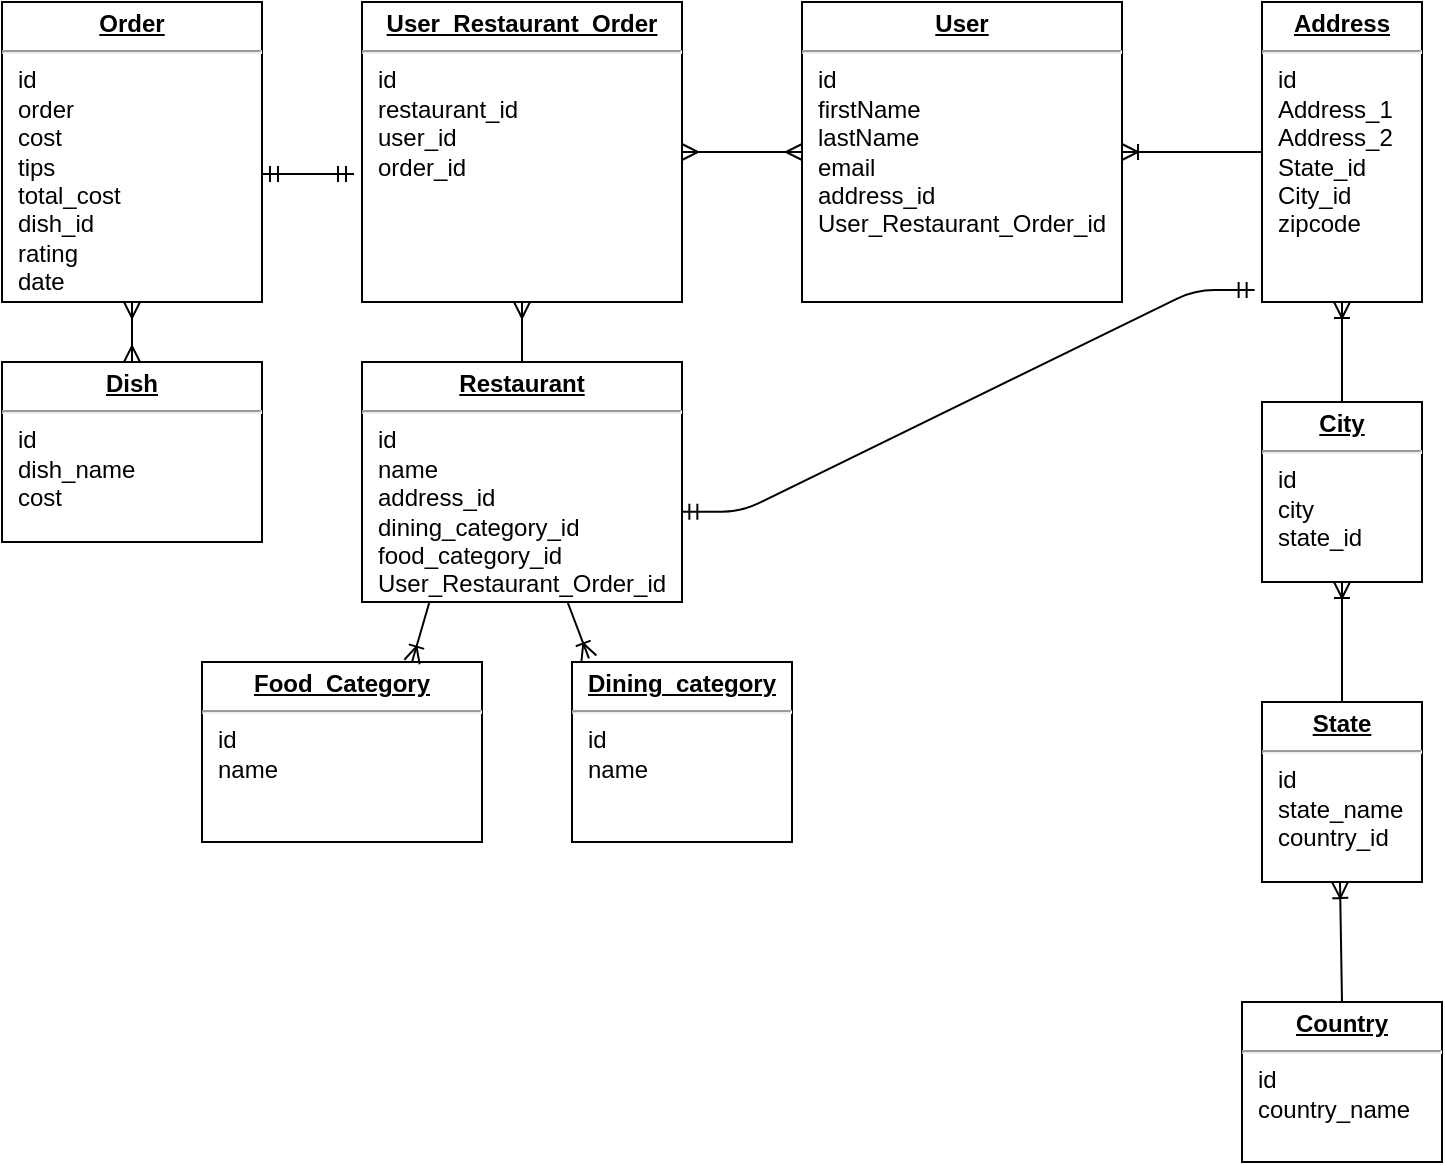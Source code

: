 <mxfile version="10.6.7" type="device"><diagram id="I-EUGPQtbmQm-LF-oZ_K" name="Page-1"><mxGraphModel dx="1394" dy="804" grid="1" gridSize="10" guides="1" tooltips="1" connect="1" arrows="1" fold="1" page="1" pageScale="1" pageWidth="850" pageHeight="1100" math="0" shadow="0"><root><mxCell id="0"/><mxCell id="1" parent="0"/><mxCell id="pBPboRZSlkmsfMI5_dFm-20" value="&lt;p style=&quot;margin: 0px ; margin-top: 4px ; text-align: center ; text-decoration: underline&quot;&gt;&lt;b&gt;Restaurant&lt;/b&gt;&lt;/p&gt;&lt;hr&gt;&lt;p style=&quot;margin: 0px ; margin-left: 8px&quot;&gt;id&lt;/p&gt;&lt;p style=&quot;margin: 0px ; margin-left: 8px&quot;&gt;name&lt;/p&gt;&lt;p style=&quot;margin: 0px ; margin-left: 8px&quot;&gt;address_id&lt;/p&gt;&lt;p style=&quot;margin: 0px ; margin-left: 8px&quot;&gt;dining_category_id&lt;/p&gt;&lt;p style=&quot;margin: 0px ; margin-left: 8px&quot;&gt;food_category_id&lt;/p&gt;&lt;p style=&quot;margin: 0px ; margin-left: 8px&quot;&gt;User_Restaurant_Order_id&lt;br&gt;&lt;/p&gt;" style="verticalAlign=top;align=left;overflow=fill;fontSize=12;fontFamily=Helvetica;html=1;" parent="1" vertex="1"><mxGeometry x="290" y="240" width="160" height="120" as="geometry"/></mxCell><mxCell id="pBPboRZSlkmsfMI5_dFm-21" value="&lt;p style=&quot;margin: 0px ; margin-top: 4px ; text-align: center ; text-decoration: underline&quot;&gt;&lt;b&gt;Order&lt;/b&gt;&lt;/p&gt;&lt;hr&gt;&lt;p style=&quot;margin: 0px ; margin-left: 8px&quot;&gt;id&lt;/p&gt;&lt;p style=&quot;margin: 0px ; margin-left: 8px&quot;&gt;order&lt;/p&gt;&lt;p style=&quot;margin: 0px ; margin-left: 8px&quot;&gt;cost&lt;/p&gt;&lt;p style=&quot;margin: 0px ; margin-left: 8px&quot;&gt;tips&lt;/p&gt;&lt;p style=&quot;margin: 0px ; margin-left: 8px&quot;&gt;total_cost&lt;/p&gt;&lt;p style=&quot;margin: 0px ; margin-left: 8px&quot;&gt;dish_id&lt;/p&gt;&lt;p style=&quot;margin: 0px ; margin-left: 8px&quot;&gt;rating&lt;/p&gt;&lt;p style=&quot;margin: 0px ; margin-left: 8px&quot;&gt;date&lt;/p&gt;&lt;p style=&quot;margin: 0px ; margin-left: 8px&quot;&gt;&lt;br&gt;&lt;/p&gt;" style="verticalAlign=top;align=left;overflow=fill;fontSize=12;fontFamily=Helvetica;html=1;" parent="1" vertex="1"><mxGeometry x="110" y="60" width="130" height="150" as="geometry"/></mxCell><mxCell id="pBPboRZSlkmsfMI5_dFm-23" value="&lt;p style=&quot;margin: 0px ; margin-top: 4px ; text-align: center ; text-decoration: underline&quot;&gt;&lt;b&gt;User&lt;/b&gt;&lt;/p&gt;&lt;hr&gt;&lt;p style=&quot;margin: 0px ; margin-left: 8px&quot;&gt;id&lt;/p&gt;&lt;p style=&quot;margin: 0px ; margin-left: 8px&quot;&gt;firstName&lt;/p&gt;&lt;p style=&quot;margin: 0px ; margin-left: 8px&quot;&gt;lastName&lt;/p&gt;&lt;p style=&quot;margin: 0px ; margin-left: 8px&quot;&gt;email&lt;/p&gt;&lt;p style=&quot;margin: 0px ; margin-left: 8px&quot;&gt;address_id&lt;/p&gt;&lt;p style=&quot;margin: 0px ; margin-left: 8px&quot;&gt;User_Restaurant_Order_id&lt;br&gt;&lt;/p&gt;" style="verticalAlign=top;align=left;overflow=fill;fontSize=12;fontFamily=Helvetica;html=1;" parent="1" vertex="1"><mxGeometry x="510" y="60" width="160" height="150" as="geometry"/></mxCell><mxCell id="pBPboRZSlkmsfMI5_dFm-24" value="&lt;p style=&quot;margin: 0px ; margin-top: 4px ; text-align: center ; text-decoration: underline&quot;&gt;&lt;b&gt;Address&lt;/b&gt;&lt;/p&gt;&lt;hr&gt;&lt;p style=&quot;margin: 0px ; margin-left: 8px&quot;&gt;id&lt;/p&gt;&lt;p style=&quot;margin: 0px ; margin-left: 8px&quot;&gt;Address_1&lt;/p&gt;&lt;p style=&quot;margin: 0px ; margin-left: 8px&quot;&gt;Address_2&lt;/p&gt;&lt;p style=&quot;margin: 0px ; margin-left: 8px&quot;&gt;State_id&lt;/p&gt;&lt;p style=&quot;margin: 0px ; margin-left: 8px&quot;&gt;City_id&lt;/p&gt;&lt;p style=&quot;margin: 0px ; margin-left: 8px&quot;&gt;zipcode&lt;/p&gt;" style="verticalAlign=top;align=left;overflow=fill;fontSize=12;fontFamily=Helvetica;html=1;" parent="1" vertex="1"><mxGeometry x="740" y="60" width="80" height="150" as="geometry"/></mxCell><mxCell id="pBPboRZSlkmsfMI5_dFm-25" value="&lt;p style=&quot;margin: 0px ; margin-top: 4px ; text-align: center ; text-decoration: underline&quot;&gt;&lt;b&gt;City&lt;/b&gt;&lt;/p&gt;&lt;hr&gt;&lt;p style=&quot;margin: 0px ; margin-left: 8px&quot;&gt;id&lt;/p&gt;&lt;p style=&quot;margin: 0px ; margin-left: 8px&quot;&gt;city&lt;/p&gt;&lt;p style=&quot;margin: 0px ; margin-left: 8px&quot;&gt;state_id&lt;/p&gt;" style="verticalAlign=top;align=left;overflow=fill;fontSize=12;fontFamily=Helvetica;html=1;" parent="1" vertex="1"><mxGeometry x="740" y="260" width="80" height="90" as="geometry"/></mxCell><mxCell id="pBPboRZSlkmsfMI5_dFm-26" value="&lt;p style=&quot;margin: 0px ; margin-top: 4px ; text-align: center ; text-decoration: underline&quot;&gt;&lt;b&gt;State&lt;/b&gt;&lt;/p&gt;&lt;hr&gt;&lt;p style=&quot;margin: 0px ; margin-left: 8px&quot;&gt;id&lt;/p&gt;&lt;p style=&quot;margin: 0px ; margin-left: 8px&quot;&gt;state_name&lt;/p&gt;&lt;p style=&quot;margin: 0px ; margin-left: 8px&quot;&gt;country_id&lt;/p&gt;&lt;p style=&quot;margin: 0px ; margin-left: 8px&quot;&gt;&lt;br&gt;&lt;/p&gt;" style="verticalAlign=top;align=left;overflow=fill;fontSize=12;fontFamily=Helvetica;html=1;" parent="1" vertex="1"><mxGeometry x="740" y="410" width="80" height="90" as="geometry"/></mxCell><mxCell id="pBPboRZSlkmsfMI5_dFm-34" style="edgeStyle=none;rounded=1;orthogonalLoop=1;jettySize=auto;html=1;exitX=0.75;exitY=0;exitDx=0;exitDy=0;" parent="1" source="pBPboRZSlkmsfMI5_dFm-25" target="pBPboRZSlkmsfMI5_dFm-25" edge="1"><mxGeometry relative="1" as="geometry"/></mxCell><mxCell id="pBPboRZSlkmsfMI5_dFm-35" value="&lt;p style=&quot;margin: 0px ; margin-top: 4px ; text-align: center ; text-decoration: underline&quot;&gt;&lt;b&gt;Dining_category&lt;/b&gt;&lt;/p&gt;&lt;hr&gt;&lt;p style=&quot;margin: 0px ; margin-left: 8px&quot;&gt;id&lt;/p&gt;&lt;p style=&quot;margin: 0px ; margin-left: 8px&quot;&gt;name&lt;br&gt;&lt;/p&gt;&lt;div&gt;&lt;b&gt;&lt;br&gt;&lt;/b&gt;&lt;/div&gt;" style="verticalAlign=top;align=left;overflow=fill;fontSize=12;fontFamily=Helvetica;html=1;" parent="1" vertex="1"><mxGeometry x="395" y="390" width="110" height="90" as="geometry"/></mxCell><mxCell id="GNSfKhbh-DfOrfhYpNO3-1" value="&lt;p style=&quot;margin: 0px ; margin-top: 4px ; text-align: center ; text-decoration: underline&quot;&gt;&lt;b&gt;Country&lt;/b&gt;&lt;/p&gt;&lt;hr&gt;&lt;p style=&quot;margin: 0px ; margin-left: 8px&quot;&gt;id&lt;/p&gt;&lt;p style=&quot;margin: 0px ; margin-left: 8px&quot;&gt;&lt;span&gt;country_name&lt;/span&gt;&lt;/p&gt;&lt;p style=&quot;margin: 0px ; margin-left: 8px&quot;&gt;&lt;br&gt;&lt;/p&gt;" style="verticalAlign=top;align=left;overflow=fill;fontSize=12;fontFamily=Helvetica;html=1;" parent="1" vertex="1"><mxGeometry x="730" y="560" width="100" height="80" as="geometry"/></mxCell><mxCell id="GNSfKhbh-DfOrfhYpNO3-2" value="&lt;p style=&quot;margin: 0px ; margin-top: 4px ; text-align: center ; text-decoration: underline&quot;&gt;&lt;b&gt;Dish&lt;/b&gt;&lt;/p&gt;&lt;hr&gt;&lt;p style=&quot;margin: 0px ; margin-left: 8px&quot;&gt;id&lt;/p&gt;&lt;p style=&quot;margin: 0px ; margin-left: 8px&quot;&gt;dish_name&lt;/p&gt;&lt;p style=&quot;margin: 0px ; margin-left: 8px&quot;&gt;cost&lt;/p&gt;&lt;p style=&quot;margin: 0px ; margin-left: 8px&quot;&gt;&lt;br&gt;&lt;/p&gt;" style="verticalAlign=top;align=left;overflow=fill;fontSize=12;fontFamily=Helvetica;html=1;" parent="1" vertex="1"><mxGeometry x="110" y="240" width="130" height="90" as="geometry"/></mxCell><mxCell id="GNSfKhbh-DfOrfhYpNO3-3" value="&lt;p style=&quot;margin: 0px ; margin-top: 4px ; text-align: center ; text-decoration: underline&quot;&gt;&lt;b&gt;Food_Category&lt;/b&gt;&lt;/p&gt;&lt;hr&gt;&lt;p style=&quot;margin: 0px ; margin-left: 8px&quot;&gt;id&lt;/p&gt;&lt;p style=&quot;margin: 0px ; margin-left: 8px&quot;&gt;name&lt;/p&gt;" style="verticalAlign=top;align=left;overflow=fill;fontSize=12;fontFamily=Helvetica;html=1;" parent="1" vertex="1"><mxGeometry x="210" y="390" width="140" height="90" as="geometry"/></mxCell><mxCell id="GNSfKhbh-DfOrfhYpNO3-5" value="&lt;p style=&quot;margin: 0px ; margin-top: 4px ; text-align: center ; text-decoration: underline&quot;&gt;&lt;b&gt;User_Restaurant_Order&lt;/b&gt;&lt;/p&gt;&lt;hr&gt;&lt;p style=&quot;margin: 0px ; margin-left: 8px&quot;&gt;id&lt;/p&gt;&lt;p style=&quot;margin: 0px ; margin-left: 8px&quot;&gt;restaurant_id&lt;/p&gt;&lt;p style=&quot;margin: 0px ; margin-left: 8px&quot;&gt;user_id&lt;/p&gt;&lt;p style=&quot;margin: 0px ; margin-left: 8px&quot;&gt;order_id&lt;/p&gt;&lt;p style=&quot;margin: 0px ; margin-left: 8px&quot;&gt;&lt;br&gt;&lt;/p&gt;&lt;p style=&quot;margin: 0px ; margin-left: 8px&quot;&gt;&lt;br&gt;&lt;/p&gt;" style="verticalAlign=top;align=left;overflow=fill;fontSize=12;fontFamily=Helvetica;html=1;" parent="1" vertex="1"><mxGeometry x="290" y="60" width="160" height="150" as="geometry"/></mxCell><mxCell id="t2UfhxG-cm9jmmbvGB45-3" value="" style="fontSize=12;html=1;endArrow=ERoneToMany;exitX=0.5;exitY=0;exitDx=0;exitDy=0;entryX=0.5;entryY=1;entryDx=0;entryDy=0;" parent="1" source="pBPboRZSlkmsfMI5_dFm-25" target="pBPboRZSlkmsfMI5_dFm-24" edge="1"><mxGeometry width="100" height="100" relative="1" as="geometry"><mxPoint x="670" y="280" as="sourcePoint"/><mxPoint x="770" y="180" as="targetPoint"/></mxGeometry></mxCell><mxCell id="t2UfhxG-cm9jmmbvGB45-4" value="" style="fontSize=12;html=1;endArrow=ERoneToMany;exitX=0.5;exitY=0;exitDx=0;exitDy=0;entryX=0.5;entryY=1;entryDx=0;entryDy=0;" parent="1" source="pBPboRZSlkmsfMI5_dFm-26" edge="1"><mxGeometry width="100" height="100" relative="1" as="geometry"><mxPoint x="780" y="400" as="sourcePoint"/><mxPoint x="780" y="350" as="targetPoint"/></mxGeometry></mxCell><mxCell id="t2UfhxG-cm9jmmbvGB45-5" style="edgeStyle=none;rounded=0;orthogonalLoop=1;jettySize=auto;html=1;exitX=0.75;exitY=0;exitDx=0;exitDy=0;" parent="1" source="pBPboRZSlkmsfMI5_dFm-26" target="pBPboRZSlkmsfMI5_dFm-26" edge="1"><mxGeometry relative="1" as="geometry"/></mxCell><mxCell id="t2UfhxG-cm9jmmbvGB45-6" value="" style="fontSize=12;html=1;endArrow=ERoneToMany;entryX=0.5;entryY=1;entryDx=0;entryDy=0;exitX=0.5;exitY=0;exitDx=0;exitDy=0;" parent="1" source="GNSfKhbh-DfOrfhYpNO3-1" edge="1"><mxGeometry width="100" height="100" relative="1" as="geometry"><mxPoint x="779" y="540" as="sourcePoint"/><mxPoint x="779" y="500" as="targetPoint"/></mxGeometry></mxCell><mxCell id="t2UfhxG-cm9jmmbvGB45-7" value="" style="fontSize=12;html=1;endArrow=ERoneToMany;entryX=1;entryY=0.5;entryDx=0;entryDy=0;exitX=0;exitY=0.5;exitDx=0;exitDy=0;" parent="1" source="pBPboRZSlkmsfMI5_dFm-24" target="pBPboRZSlkmsfMI5_dFm-23" edge="1"><mxGeometry width="100" height="100" relative="1" as="geometry"><mxPoint x="710" y="130" as="sourcePoint"/><mxPoint x="680" y="270" as="targetPoint"/></mxGeometry></mxCell><mxCell id="t2UfhxG-cm9jmmbvGB45-11" style="edgeStyle=none;rounded=0;orthogonalLoop=1;jettySize=auto;html=1;entryX=1;entryY=0.5;entryDx=0;entryDy=0;" parent="1" source="GNSfKhbh-DfOrfhYpNO3-5" target="GNSfKhbh-DfOrfhYpNO3-5" edge="1"><mxGeometry relative="1" as="geometry"/></mxCell><mxCell id="t2UfhxG-cm9jmmbvGB45-12" style="edgeStyle=none;rounded=0;orthogonalLoop=1;jettySize=auto;html=1;entryX=1;entryY=0.5;entryDx=0;entryDy=0;" parent="1" source="GNSfKhbh-DfOrfhYpNO3-5" target="GNSfKhbh-DfOrfhYpNO3-5" edge="1"><mxGeometry relative="1" as="geometry"/></mxCell><mxCell id="t2UfhxG-cm9jmmbvGB45-15" value="" style="fontSize=12;html=1;endArrow=ERmany;startArrow=ERmany;exitX=1;exitY=0.5;exitDx=0;exitDy=0;entryX=0;entryY=0.5;entryDx=0;entryDy=0;" parent="1" source="GNSfKhbh-DfOrfhYpNO3-5" target="pBPboRZSlkmsfMI5_dFm-23" edge="1"><mxGeometry width="100" height="100" relative="1" as="geometry"><mxPoint x="460" y="330" as="sourcePoint"/><mxPoint x="510" y="130" as="targetPoint"/></mxGeometry></mxCell><mxCell id="t2UfhxG-cm9jmmbvGB45-16" value="" style="fontSize=12;html=1;endArrow=ERmany;exitX=0.5;exitY=0;exitDx=0;exitDy=0;entryX=0.5;entryY=1;entryDx=0;entryDy=0;" parent="1" source="pBPboRZSlkmsfMI5_dFm-20" target="GNSfKhbh-DfOrfhYpNO3-5" edge="1"><mxGeometry width="100" height="100" relative="1" as="geometry"><mxPoint x="520" y="370" as="sourcePoint"/><mxPoint x="620" y="270" as="targetPoint"/></mxGeometry></mxCell><mxCell id="t2UfhxG-cm9jmmbvGB45-24" value="" style="fontSize=12;html=1;endArrow=ERmany;startArrow=ERmany;entryX=0.5;entryY=1;entryDx=0;entryDy=0;" parent="1" source="GNSfKhbh-DfOrfhYpNO3-2" target="pBPboRZSlkmsfMI5_dFm-21" edge="1"><mxGeometry width="100" height="100" relative="1" as="geometry"><mxPoint x="120" y="430" as="sourcePoint"/><mxPoint x="220" y="330" as="targetPoint"/></mxGeometry></mxCell><mxCell id="t2UfhxG-cm9jmmbvGB45-26" value="" style="fontSize=12;html=1;endArrow=ERoneToMany;exitX=0.211;exitY=0.999;exitDx=0;exitDy=0;exitPerimeter=0;entryX=0.75;entryY=0;entryDx=0;entryDy=0;" parent="1" source="pBPboRZSlkmsfMI5_dFm-20" target="GNSfKhbh-DfOrfhYpNO3-3" edge="1"><mxGeometry width="100" height="100" relative="1" as="geometry"><mxPoint x="330" y="510" as="sourcePoint"/><mxPoint x="430" y="410" as="targetPoint"/></mxGeometry></mxCell><mxCell id="t2UfhxG-cm9jmmbvGB45-27" value="" style="fontSize=12;html=1;endArrow=ERoneToMany;entryX=0.077;entryY=-0.02;entryDx=0;entryDy=0;entryPerimeter=0;" parent="1" source="pBPboRZSlkmsfMI5_dFm-20" target="pBPboRZSlkmsfMI5_dFm-35" edge="1"><mxGeometry width="100" height="100" relative="1" as="geometry"><mxPoint x="390" y="380" as="sourcePoint"/><mxPoint x="324.667" y="399.833" as="targetPoint"/></mxGeometry></mxCell><mxCell id="t2UfhxG-cm9jmmbvGB45-28" value="" style="edgeStyle=entityRelationEdgeStyle;fontSize=12;html=1;endArrow=ERmandOne;startArrow=ERmandOne;entryX=-0.046;entryY=0.96;entryDx=0;entryDy=0;entryPerimeter=0;exitX=0.998;exitY=0.624;exitDx=0;exitDy=0;exitPerimeter=0;" parent="1" source="pBPboRZSlkmsfMI5_dFm-20" target="pBPboRZSlkmsfMI5_dFm-24" edge="1"><mxGeometry width="100" height="100" relative="1" as="geometry"><mxPoint x="560" y="400" as="sourcePoint"/><mxPoint x="660" y="300" as="targetPoint"/></mxGeometry></mxCell><mxCell id="A3MRryMcyTOIc6HSM49g-1" value="" style="fontSize=12;html=1;endArrow=ERmandOne;startArrow=ERmandOne;entryX=-0.025;entryY=0.573;entryDx=0;entryDy=0;entryPerimeter=0;exitX=1;exitY=0.573;exitDx=0;exitDy=0;exitPerimeter=0;" parent="1" source="pBPboRZSlkmsfMI5_dFm-21" target="GNSfKhbh-DfOrfhYpNO3-5" edge="1"><mxGeometry width="100" height="100" relative="1" as="geometry"><mxPoint x="150" y="185" as="sourcePoint"/><mxPoint x="250" y="85" as="targetPoint"/></mxGeometry></mxCell></root></mxGraphModel></diagram></mxfile>